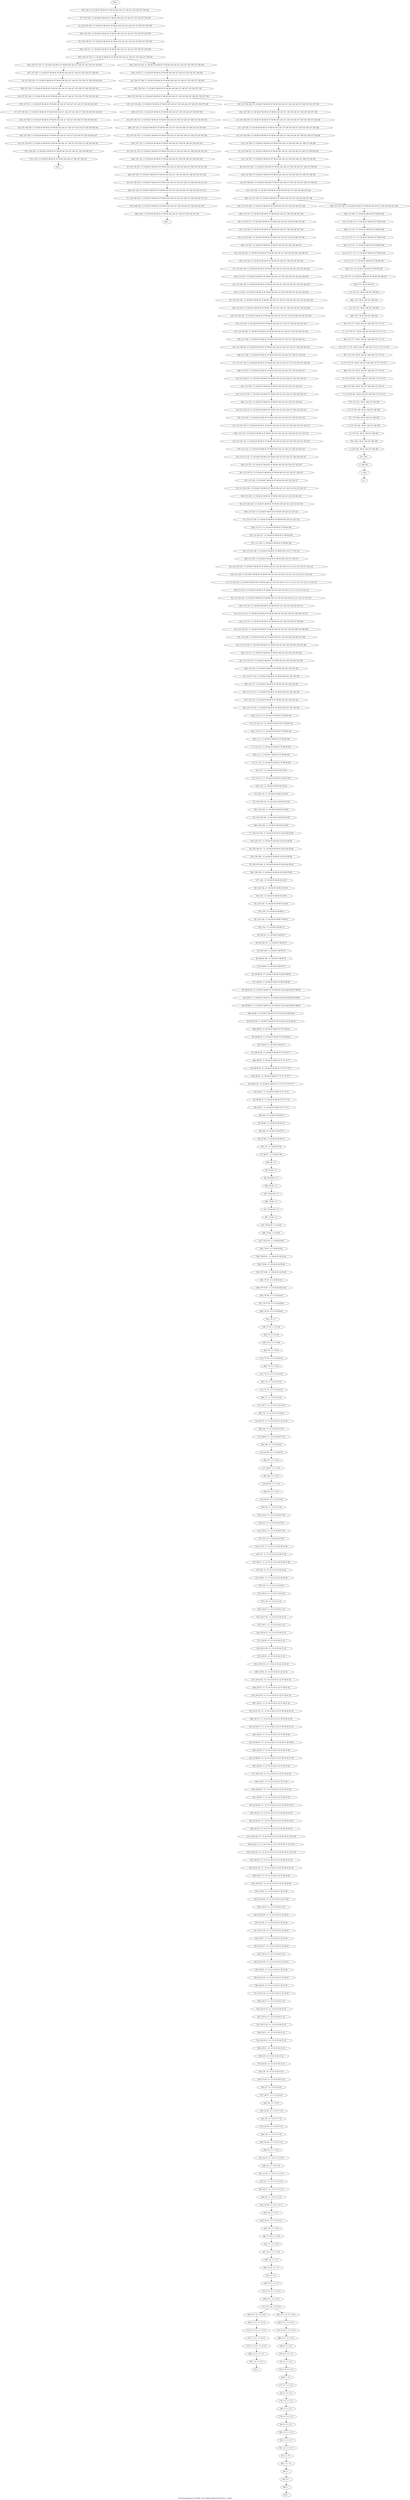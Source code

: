 digraph G {
graph [label="Tree-decomposition of width 2 for register allocator (function _setup)"]
0[label="0 | : "];
1[label="1 | 185 : "];
2[label="2 | 184 185 : "];
3[label="3 | 183 184 : 90 91 166 167 168 169 "];
4[label="4 | 175 183 : 90 91 166 167 168 169 "];
5[label="5 | 175 182 183 : 90 91 166 167 168 169 "];
6[label="6 | 175 181 182 : 90 91 166 167 168 169 "];
7[label="7 | 175 180 181 : 90 91 166 167 168 169 173 174 175 "];
8[label="8 | 175 179 180 : 90 91 166 167 168 169 173 174 175 "];
9[label="9 | 175 178 179 : 90 91 166 167 168 169 172 173 174 175 "];
10[label="10 | 175 177 178 : 90 91 166 167 168 169 170 171 172 173 174 "];
11[label="11 | 175 176 177 : 90 91 166 167 168 169 170 171 172 "];
12[label="12 | 174 175 : 90 91 166 167 168 169 "];
13[label="13 | 173 174 : 90 91 166 167 168 169 "];
14[label="14 | 172 173 : 0 1 65 66 67 68 90 91 97 98 99 100 166 167 "];
15[label="15 | 113 172 : 0 1 65 66 67 68 90 91 97 98 99 100 "];
16[label="16 | 113 171 172 : 0 1 65 66 67 68 90 91 97 98 99 100 "];
17[label="17 | 113 170 171 : 0 1 65 66 67 68 90 91 97 98 99 100 "];
18[label="18 | 113 169 170 : 0 1 65 66 67 68 90 91 97 98 99 100 "];
19[label="19 | 147 168 169 : 0 1 65 66 67 68 90 91 97 98 99 100 126 127 138 139 146 147 148 157 158 165 "];
20[label="20 | 147 167 168 : 0 1 65 66 67 68 90 91 97 98 99 100 126 127 138 139 146 147 148 157 158 165 "];
21[label="21 | 147 166 167 : 0 1 65 66 67 68 90 91 97 98 99 100 126 127 138 139 146 147 148 157 158 164 165 "];
22[label="22 | 147 165 166 : 0 1 65 66 67 68 90 91 97 98 99 100 126 127 138 139 146 147 148 155 156 157 158 164 "];
23[label="23 | 147 164 165 : 0 1 65 66 67 68 90 91 97 98 99 100 126 127 138 139 146 147 148 155 156 157 158 164 "];
24[label="24 | 154 157 164 : 0 1 65 66 67 68 90 91 97 98 99 100 126 127 146 147 155 156 157 158 159 "];
25[label="25 | 157 162 163 : 0 1 65 66 67 68 90 91 97 98 99 100 126 127 146 147 155 156 157 158 159 162 163 "];
26[label="26 | 157 161 162 : 0 1 65 66 67 68 90 91 97 98 99 100 126 127 146 147 155 156 157 158 159 162 163 "];
27[label="27 | 157 160 161 : 0 1 65 66 67 68 90 91 97 98 99 100 126 127 146 147 155 156 157 158 159 160 161 162 163 "];
28[label="28 | 157 159 160 : 0 1 65 66 67 68 90 91 97 98 99 100 126 127 146 147 155 156 157 158 159 160 161 "];
29[label="29 | 157 158 159 : 0 1 65 66 67 68 90 91 97 98 99 100 126 127 146 147 155 156 157 158 159 160 161 "];
30[label="30 | 154 156 157 : 0 1 65 66 67 68 90 91 97 98 99 100 126 127 146 147 155 156 157 158 159 "];
31[label="31 | 154 155 156 : 0 1 65 66 67 68 90 91 97 98 99 100 126 127 146 147 155 156 157 158 159 "];
32[label="32 | 147 153 154 : 0 1 65 66 67 68 90 91 97 98 99 100 126 127 138 139 146 147 148 153 154 155 156 "];
33[label="33 | 147 152 153 : 0 1 65 66 67 68 90 91 97 98 99 100 126 127 138 139 146 147 148 153 154 155 156 "];
34[label="34 | 147 151 152 : 0 1 65 66 67 68 90 91 97 98 99 100 126 127 138 139 146 147 148 149 150 153 154 "];
35[label="35 | 147 150 151 : 0 1 65 66 67 68 90 91 97 98 99 100 126 127 138 139 146 147 148 149 150 151 152 "];
36[label="36 | 147 149 150 : 0 1 65 66 67 68 90 91 97 98 99 100 126 127 138 139 146 147 148 149 150 151 152 "];
37[label="37 | 147 148 149 : 0 1 65 66 67 68 90 91 97 98 99 100 126 127 138 139 146 147 148 149 150 151 152 "];
38[label="38 | 113 146 147 : 0 1 65 66 67 68 90 91 97 98 99 100 126 127 138 139 146 147 148 "];
39[label="39 | 113 145 146 : 0 1 65 66 67 68 90 91 97 98 99 100 126 127 138 139 146 147 148 "];
40[label="40 | 113 144 145 : 0 1 65 66 67 68 90 91 97 98 99 100 126 127 138 139 142 143 144 146 147 "];
41[label="41 | 113 143 144 : 0 1 65 66 67 68 90 91 97 98 99 100 126 127 138 139 140 141 142 143 144 145 "];
42[label="42 | 113 142 143 : 0 1 65 66 67 68 90 91 97 98 99 100 126 127 138 139 140 141 142 143 144 145 "];
43[label="43 | 113 141 142 : 0 1 65 66 67 68 90 91 97 98 99 100 126 127 136 137 138 139 140 141 142 143 144 145 "];
44[label="44 | 113 140 141 : 0 1 65 66 67 68 90 91 97 98 99 100 126 127 136 137 138 139 140 141 142 143 144 "];
45[label="45 | 113 139 140 : 0 1 65 66 67 68 90 91 97 98 99 100 126 127 136 137 138 139 140 141 142 "];
46[label="46 | 113 138 139 : 0 1 65 66 67 68 90 91 97 98 99 100 124 125 126 127 136 137 138 139 140 141 "];
47[label="47 | 113 137 138 : 0 1 65 66 67 68 90 91 97 98 99 100 124 125 126 127 134 135 136 137 138 139 "];
48[label="48 | 113 136 137 : 0 1 65 66 67 68 90 91 97 98 99 100 124 125 126 127 134 135 136 137 "];
49[label="49 | 113 135 136 : 0 1 65 66 67 68 90 91 97 98 99 100 124 125 126 127 128 129 134 135 "];
50[label="50 | 113 134 135 : 0 1 65 66 67 68 90 91 97 98 99 100 124 125 126 127 128 129 132 133 "];
51[label="51 | 113 133 134 : 0 1 65 66 67 68 90 91 97 98 99 100 124 125 126 127 128 129 130 131 132 133 "];
52[label="52 | 113 132 133 : 0 1 65 66 67 68 90 91 97 98 99 100 124 125 126 127 128 129 130 131 132 133 "];
53[label="53 | 113 131 132 : 0 1 65 66 67 68 90 91 97 98 99 100 124 125 126 127 128 129 130 131 "];
54[label="54 | 113 130 131 : 0 1 65 66 67 68 90 91 97 98 99 100 124 125 126 127 128 129 "];
55[label="55 | 113 129 130 : 0 1 65 66 67 68 90 91 97 98 99 100 120 121 122 123 124 125 126 127 "];
56[label="56 | 113 128 129 : 0 1 65 66 67 68 90 91 97 98 99 100 120 121 122 123 124 125 "];
57[label="57 | 113 127 128 : 0 1 65 66 67 68 90 91 97 98 99 100 120 121 122 123 "];
58[label="58 | 113 126 127 : 0 1 65 66 67 68 90 91 97 98 99 100 "];
59[label="59 | 113 125 126 : 0 1 65 66 67 68 90 91 97 98 99 100 116 117 118 119 "];
60[label="60 | 113 124 125 : 0 1 65 66 67 68 90 91 97 98 99 100 101 102 103 104 112 113 114 115 116 117 118 119 "];
61[label="61 | 113 123 124 : 0 1 65 66 67 68 90 91 97 98 99 100 101 102 103 104 110 111 112 113 114 115 116 117 118 119 "];
62[label="62 | 113 122 123 : 0 1 65 66 67 68 90 91 97 98 99 100 101 102 103 104 109 110 111 112 113 114 115 "];
63[label="63 | 113 121 122 : 0 1 65 66 67 68 90 91 97 98 99 100 101 102 103 104 107 108 109 110 111 "];
64[label="64 | 113 120 121 : 0 1 65 66 67 68 90 91 97 98 99 100 101 102 103 104 105 106 107 108 109 "];
65[label="65 | 113 119 120 : 0 1 65 66 67 68 90 91 97 98 99 100 101 102 103 104 105 106 107 108 "];
66[label="66 | 113 118 119 : 0 1 65 66 67 68 90 91 97 98 99 100 101 102 103 104 105 106 "];
67[label="67 | 113 117 118 : 0 1 65 66 67 68 90 91 97 98 99 100 101 102 103 104 "];
68[label="68 | 113 116 117 : 0 1 65 66 67 68 90 91 97 98 99 100 101 102 103 104 "];
69[label="69 | 113 115 116 : 0 1 65 66 67 68 90 91 97 98 99 100 101 102 103 104 "];
70[label="70 | 113 114 115 : 0 1 65 66 67 68 90 91 97 98 99 100 "];
71[label="71 | 112 113 : 0 1 65 66 67 68 90 91 97 98 99 100 "];
72[label="72 | 111 112 : 0 1 65 66 67 68 90 91 97 98 99 100 "];
73[label="73 | 110 111 : 0 1 65 66 67 68 90 91 92 93 97 98 "];
74[label="74 | 104 110 : 0 1 65 66 67 68 90 91 92 93 "];
75[label="75 | 104 109 110 : 0 1 65 66 67 68 90 91 92 93 "];
76[label="76 | 104 108 109 : 0 1 65 66 67 68 90 91 92 93 "];
77[label="77 | 104 107 108 : 0 1 65 66 67 68 90 91 92 93 94 95 96 "];
78[label="78 | 104 106 107 : 0 1 65 66 67 68 90 91 92 93 94 95 96 "];
79[label="79 | 104 105 106 : 0 1 65 66 67 68 90 91 92 93 94 95 96 "];
80[label="80 | 103 104 : 0 1 65 66 67 68 90 91 92 93 "];
81[label="81 | 102 103 : 0 1 65 66 67 68 90 91 92 93 "];
82[label="82 | 101 102 : 0 1 65 66 67 68 69 70 90 91 "];
83[label="83 | 89 101 : 0 1 65 66 67 68 69 70 "];
84[label="84 | 89 100 101 : 0 1 65 66 67 68 69 70 "];
85[label="85 | 89 99 100 : 0 1 65 66 67 68 69 70 "];
86[label="86 | 89 98 99 : 0 1 65 66 67 68 69 70 86 87 88 89 "];
87[label="87 | 89 97 98 : 0 1 65 66 67 68 69 70 78 79 80 81 82 83 84 85 86 87 88 89 "];
88[label="88 | 89 96 97 : 0 1 65 66 67 68 69 70 78 79 80 81 82 83 84 85 86 87 88 89 "];
89[label="89 | 89 95 96 : 0 1 65 66 67 68 69 70 78 79 80 81 82 83 84 85 "];
90[label="90 | 89 94 95 : 0 1 65 66 67 68 69 70 78 79 80 81 "];
91[label="91 | 89 93 94 : 0 1 65 66 67 68 69 70 74 75 76 77 "];
92[label="92 | 89 92 93 : 0 1 65 66 67 68 69 70 73 74 75 76 77 "];
93[label="93 | 89 91 92 : 0 1 65 66 67 68 69 70 71 72 73 74 75 76 77 "];
94[label="94 | 89 90 91 : 0 1 65 66 67 68 69 70 71 72 73 "];
95[label="95 | 88 89 : 0 1 65 66 67 68 69 70 "];
96[label="96 | 87 88 : 0 1 65 66 67 68 69 70 "];
97[label="97 | 86 87 : 0 1 65 66 67 68 "];
98[label="98 | 76 86 : 0 1 "];
99[label="99 | 76 85 86 : 0 1 "];
100[label="100 | 76 84 85 : 0 1 "];
101[label="101 | 76 83 84 : 0 1 "];
102[label="102 | 76 82 83 : 0 1 63 64 "];
103[label="103 | 76 81 82 : 0 1 59 60 63 64 "];
104[label="104 | 76 80 81 : 0 1 59 60 61 62 63 64 "];
105[label="105 | 76 79 80 : 0 1 59 60 61 62 63 64 "];
106[label="106 | 76 78 79 : 0 1 57 58 59 60 61 62 "];
107[label="107 | 76 77 78 : 0 1 57 58 59 60 "];
108[label="108 | 75 76 : 0 1 55 56 "];
109[label="109 | 74 75 : 0 1 55 56 "];
110[label="110 | 73 74 : 0 1 53 54 55 56 "];
111[label="111 | 72 73 : 0 1 51 52 53 54 "];
112[label="112 | 71 72 : 0 1 51 52 53 54 "];
113[label="113 | 70 71 : 0 1 15 16 51 52 53 54 "];
114[label="114 | 69 70 : 0 1 15 16 49 50 51 52 53 54 "];
115[label="115 | 68 69 : 0 1 15 16 49 50 51 52 "];
116[label="116 | 67 68 : 0 1 15 16 49 50 "];
117[label="117 | 66 67 : 0 1 15 16 "];
118[label="118 | 65 66 : 0 1 15 16 "];
119[label="119 | 64 65 : 0 1 15 16 47 48 "];
120[label="120 | 63 64 : 0 1 15 16 45 46 47 48 "];
121[label="121 | 62 63 : 0 1 15 16 45 46 47 48 "];
122[label="122 | 61 62 : 0 1 15 16 21 22 45 46 47 48 "];
123[label="123 | 60 61 : 0 1 15 16 21 22 43 44 45 46 47 48 "];
124[label="124 | 59 60 : 0 1 15 16 21 22 43 44 45 46 "];
125[label="125 | 58 59 : 0 1 15 16 21 22 43 44 "];
126[label="126 | 29 58 : 0 1 15 16 19 20 21 22 "];
127[label="127 | 29 57 58 : 0 1 15 16 19 20 21 22 "];
128[label="128 | 29 56 57 : 0 1 15 16 19 20 21 22 "];
129[label="129 | 29 55 56 : 0 1 15 16 19 20 21 22 "];
130[label="130 | 29 54 55 : 0 1 15 16 19 20 21 22 41 42 "];
131[label="131 | 29 53 54 : 0 1 15 16 19 20 21 22 37 38 41 42 "];
132[label="132 | 29 52 53 : 0 1 15 16 19 20 21 22 37 38 41 42 "];
133[label="133 | 29 51 52 : 0 1 15 16 19 20 21 22 37 38 39 40 41 42 "];
134[label="134 | 29 50 51 : 0 1 15 16 19 20 21 22 37 38 39 40 41 42 "];
135[label="135 | 29 49 50 : 0 1 15 16 19 20 21 22 35 36 37 38 39 40 "];
136[label="136 | 29 48 49 : 0 1 15 16 19 20 21 22 27 28 35 36 37 38 "];
137[label="137 | 29 47 48 : 0 1 15 16 19 20 21 22 27 28 35 36 "];
138[label="138 | 29 46 47 : 0 1 15 16 19 20 21 22 27 28 33 34 "];
139[label="139 | 29 45 46 : 0 1 15 16 19 20 21 22 27 28 29 30 33 34 "];
140[label="140 | 29 44 45 : 0 1 15 16 19 20 21 22 27 28 29 30 33 34 "];
141[label="141 | 29 43 44 : 0 1 15 16 19 20 21 22 27 28 29 30 31 32 33 34 "];
142[label="142 | 29 42 43 : 0 1 15 16 19 20 21 22 27 28 29 30 31 32 33 34 "];
143[label="143 | 29 41 42 : 0 1 15 16 19 20 21 22 27 28 29 30 31 32 "];
144[label="144 | 29 40 41 : 0 1 15 16 19 20 21 22 27 28 29 30 "];
145[label="145 | 29 39 40 : 0 1 15 16 19 20 21 22 27 28 "];
146[label="146 | 29 38 39 : 0 1 15 16 19 20 21 22 25 26 "];
147[label="147 | 29 37 38 : 0 1 15 16 19 20 21 22 25 26 "];
148[label="148 | 29 36 37 : 0 1 15 16 19 20 21 22 25 26 "];
149[label="149 | 29 35 36 : 0 1 15 16 19 20 21 22 23 24 "];
150[label="150 | 29 34 35 : 0 1 15 16 19 20 21 22 23 24 "];
151[label="151 | 29 33 34 : 0 1 15 16 19 20 21 22 23 24 "];
152[label="152 | 29 32 33 : 0 1 15 16 19 20 21 22 "];
153[label="153 | 29 31 32 : 0 1 15 16 19 20 21 22 "];
154[label="154 | 29 30 31 : 0 1 15 16 19 20 21 22 "];
155[label="155 | 28 29 : 0 1 15 16 19 20 21 22 "];
156[label="156 | 27 28 : 0 1 15 16 19 20 21 22 "];
157[label="157 | 26 27 : 0 1 15 16 19 20 "];
158[label="158 | 25 26 : 0 1 15 16 17 18 "];
159[label="159 | 24 25 : 0 1 15 16 17 18 "];
160[label="160 | 23 24 : 0 1 15 16 17 18 "];
161[label="161 | 22 23 : 0 1 10 11 14 15 16 "];
162[label="162 | 21 22 : 0 1 10 11 12 13 14 "];
163[label="163 | 20 21 : 0 1 10 11 12 13 14 "];
164[label="164 | 19 20 : 0 1 10 11 12 13 "];
165[label="165 | 18 19 : 0 1 7 8 9 10 11 "];
166[label="166 | 17 18 : 0 1 7 8 9 "];
167[label="167 | 16 17 : 0 1 7 8 9 "];
168[label="168 | 15 16 : 0 1 7 8 "];
169[label="169 | 9 15 : 0 1 4 5 "];
170[label="170 | 9 11 15 : 0 1 4 5 6 "];
171[label="171 | 9 11 14 : 0 1 4 5 6 "];
172[label="172 | 11 13 14 : 0 1 4 5 6 "];
173[label="173 | 11 12 13 : 0 1 4 5 6 "];
174[label="174 | 9 10 11 : 0 1 4 5 6 "];
175[label="175 | 8 9 : 0 1 4 5 "];
176[label="176 | 7 8 : 0 1 4 5 "];
177[label="177 | 6 7 : 0 1 2 3 "];
178[label="178 | 5 6 : 0 1 2 3 "];
179[label="179 | 4 5 : 0 1 2 3 "];
180[label="180 | 3 4 : 0 1 2 3 "];
181[label="181 | 2 3 : 0 1 2 3 "];
182[label="182 | 1 2 : 0 1 "];
183[label="183 | 0 1 : "];
184[label="184 | 154 157 163 : 0 1 65 66 67 68 90 91 97 98 99 100 126 127 146 147 155 156 157 158 159 "];
185[label="185 | 154 157 163 : 0 1 65 66 67 68 90 91 97 98 99 100 126 127 146 147 155 156 157 158 159 "];
186[label="186 | 147 154 164 : 0 1 65 66 67 68 90 91 97 98 99 100 126 127 138 139 146 147 148 155 156 157 158 "];
187[label="187 | 147 154 164 : 0 1 65 66 67 68 90 91 97 98 99 100 126 127 138 139 146 147 148 155 156 157 158 "];
188[label="188 | 113 147 169 : 0 1 65 66 67 68 90 91 97 98 99 100 126 127 138 139 146 147 148 "];
189[label="189 | 9 11 14 : 0 1 4 5 6 "];
190[label="190 | 9 11 14 : 0 1 4 5 6 "];
191[label="191 | 113 147 169 : 0 1 65 66 67 68 90 91 97 98 99 100 126 127 138 139 146 147 148 "];
192[label="192 | : "];
193[label="193 | 157 159 : 0 1 65 66 67 68 90 91 97 98 99 100 126 127 146 147 155 156 157 158 159 160 161 "];
194[label="194 | 157 160 : 0 1 65 66 67 68 90 91 97 98 99 100 126 127 146 147 155 156 157 158 159 160 161 "];
195[label="195 | 157 161 : 0 1 65 66 67 68 90 91 97 98 99 100 126 127 146 147 155 156 157 158 159 162 163 "];
196[label="196 | 157 162 : 0 1 65 66 67 68 90 91 97 98 99 100 126 127 146 147 155 156 157 158 159 162 163 "];
197[label="197 | 157 163 : 0 1 65 66 67 68 90 91 97 98 99 100 126 127 146 147 155 156 157 158 159 "];
198[label="198 | : "];
199[label="199 | 154 156 : 0 1 65 66 67 68 90 91 97 98 99 100 126 127 146 147 155 156 157 158 159 "];
200[label="200 | 154 157 : 0 1 65 66 67 68 90 91 97 98 99 100 126 127 146 147 155 156 157 158 159 "];
201[label="201 | 154 157 : 0 1 65 66 67 68 90 91 97 98 99 100 126 127 146 147 155 156 157 158 159 "];
202[label="202 | 154 164 : 0 1 65 66 67 68 90 91 97 98 99 100 126 127 146 147 155 156 157 158 "];
203[label="203 | : "];
204[label="204 | 147 149 : 0 1 65 66 67 68 90 91 97 98 99 100 126 127 138 139 146 147 148 149 150 151 152 "];
205[label="205 | 147 150 : 0 1 65 66 67 68 90 91 97 98 99 100 126 127 138 139 146 147 148 149 150 151 152 "];
206[label="206 | 147 151 : 0 1 65 66 67 68 90 91 97 98 99 100 126 127 138 139 146 147 148 149 150 "];
207[label="207 | 147 152 : 0 1 65 66 67 68 90 91 97 98 99 100 126 127 138 139 146 147 148 153 154 "];
208[label="208 | 147 153 : 0 1 65 66 67 68 90 91 97 98 99 100 126 127 138 139 146 147 148 153 154 155 156 "];
209[label="209 | 147 154 : 0 1 65 66 67 68 90 91 97 98 99 100 126 127 138 139 146 147 148 155 156 "];
210[label="210 | 147 164 : 0 1 65 66 67 68 90 91 97 98 99 100 126 127 138 139 146 147 148 155 156 157 158 "];
211[label="211 | 147 165 : 0 1 65 66 67 68 90 91 97 98 99 100 126 127 138 139 146 147 148 155 156 157 158 164 "];
212[label="212 | 147 166 : 0 1 65 66 67 68 90 91 97 98 99 100 126 127 138 139 146 147 148 157 158 164 "];
213[label="213 | 147 167 : 0 1 65 66 67 68 90 91 97 98 99 100 126 127 138 139 146 147 148 157 158 165 "];
214[label="214 | 147 168 : 0 1 65 66 67 68 90 91 97 98 99 100 126 127 138 139 146 147 148 157 158 165 "];
215[label="215 | 147 169 : 0 1 65 66 67 68 90 91 97 98 99 100 126 127 138 139 146 147 148 "];
216[label="216 | : "];
217[label="217 | 11 13 : 0 1 4 5 6 "];
218[label="218 | 11 14 : 0 1 4 5 6 "];
219[label="219 | : "];
220[label="220 | 1 : "];
221[label="221 | 2 : 0 1 "];
222[label="222 | 3 : 0 1 2 3 "];
223[label="223 | 4 : 0 1 2 3 "];
224[label="224 | 5 : 0 1 2 3 "];
225[label="225 | 6 : 0 1 2 3 "];
226[label="226 | 7 : 0 1 "];
227[label="227 | 8 : 0 1 4 5 "];
228[label="228 | 9 : 0 1 4 5 "];
229[label="229 | 9 11 : 0 1 4 5 6 "];
230[label="230 | 9 11 : 0 1 4 5 6 "];
231[label="231 | 15 : 0 1 "];
232[label="232 | 16 : 0 1 7 8 "];
233[label="233 | 17 : 0 1 7 8 9 "];
234[label="234 | 18 : 0 1 7 8 9 "];
235[label="235 | 19 : 0 1 10 11 "];
236[label="236 | 20 : 0 1 10 11 12 13 "];
237[label="237 | 21 : 0 1 10 11 12 13 14 "];
238[label="238 | 22 : 0 1 10 11 14 "];
239[label="239 | 23 : 0 1 15 16 "];
240[label="240 | 24 : 0 1 15 16 17 18 "];
241[label="241 | 25 : 0 1 15 16 17 18 "];
242[label="242 | 26 : 0 1 15 16 "];
243[label="243 | 27 : 0 1 15 16 19 20 "];
244[label="244 | 28 : 0 1 15 16 19 20 21 22 "];
245[label="245 | 29 : 0 1 15 16 19 20 21 22 "];
246[label="246 | 29 31 : 0 1 15 16 19 20 21 22 "];
247[label="247 | 29 32 : 0 1 15 16 19 20 21 22 "];
248[label="248 | 29 33 : 0 1 15 16 19 20 21 22 "];
249[label="249 | 29 34 : 0 1 15 16 19 20 21 22 23 24 "];
250[label="250 | 29 35 : 0 1 15 16 19 20 21 22 23 24 "];
251[label="251 | 29 36 : 0 1 15 16 19 20 21 22 "];
252[label="252 | 29 37 : 0 1 15 16 19 20 21 22 25 26 "];
253[label="253 | 29 38 : 0 1 15 16 19 20 21 22 25 26 "];
254[label="254 | 29 39 : 0 1 15 16 19 20 21 22 "];
255[label="255 | 29 40 : 0 1 15 16 19 20 21 22 27 28 "];
256[label="256 | 29 41 : 0 1 15 16 19 20 21 22 27 28 29 30 "];
257[label="257 | 29 42 : 0 1 15 16 19 20 21 22 27 28 29 30 31 32 "];
258[label="258 | 29 43 : 0 1 15 16 19 20 21 22 27 28 29 30 31 32 33 34 "];
259[label="259 | 29 44 : 0 1 15 16 19 20 21 22 27 28 29 30 33 34 "];
260[label="260 | 29 45 : 0 1 15 16 19 20 21 22 27 28 29 30 33 34 "];
261[label="261 | 29 46 : 0 1 15 16 19 20 21 22 27 28 33 34 "];
262[label="262 | 29 47 : 0 1 15 16 19 20 21 22 27 28 "];
263[label="263 | 29 48 : 0 1 15 16 19 20 21 22 27 28 35 36 "];
264[label="264 | 29 49 : 0 1 15 16 19 20 21 22 35 36 37 38 "];
265[label="265 | 29 50 : 0 1 15 16 19 20 21 22 37 38 39 40 "];
266[label="266 | 29 51 : 0 1 15 16 19 20 21 22 37 38 39 40 41 42 "];
267[label="267 | 29 52 : 0 1 15 16 19 20 21 22 37 38 41 42 "];
268[label="268 | 29 53 : 0 1 15 16 19 20 21 22 37 38 41 42 "];
269[label="269 | 29 54 : 0 1 15 16 19 20 21 22 41 42 "];
270[label="270 | 29 55 : 0 1 15 16 19 20 21 22 "];
271[label="271 | 29 56 : 0 1 15 16 19 20 21 22 "];
272[label="272 | 29 57 : 0 1 15 16 19 20 21 22 "];
273[label="273 | 58 : 0 1 15 16 21 22 "];
274[label="274 | 59 : 0 1 15 16 21 22 43 44 "];
275[label="275 | 60 : 0 1 15 16 21 22 43 44 45 46 "];
276[label="276 | 61 : 0 1 15 16 21 22 45 46 47 48 "];
277[label="277 | 62 : 0 1 15 16 45 46 47 48 "];
278[label="278 | 63 : 0 1 15 16 45 46 47 48 "];
279[label="279 | 64 : 0 1 15 16 47 48 "];
280[label="280 | 65 : 0 1 15 16 "];
281[label="281 | 66 : 0 1 15 16 "];
282[label="282 | 67 : 0 1 15 16 "];
283[label="283 | 68 : 0 1 15 16 49 50 "];
284[label="284 | 69 : 0 1 15 16 49 50 51 52 "];
285[label="285 | 70 : 0 1 15 16 51 52 53 54 "];
286[label="286 | 71 : 0 1 51 52 53 54 "];
287[label="287 | 72 : 0 1 51 52 53 54 "];
288[label="288 | 73 : 0 1 53 54 "];
289[label="289 | 74 : 0 1 55 56 "];
290[label="290 | 75 : 0 1 55 56 "];
291[label="291 | 76 : 0 1 "];
292[label="292 | 76 78 : 0 1 57 58 59 60 "];
293[label="293 | 76 79 : 0 1 59 60 61 62 "];
294[label="294 | 76 80 : 0 1 59 60 61 62 63 64 "];
295[label="295 | 76 81 : 0 1 59 60 63 64 "];
296[label="296 | 76 82 : 0 1 63 64 "];
297[label="297 | 76 83 : 0 1 "];
298[label="298 | 76 84 : 0 1 "];
299[label="299 | 76 85 : 0 1 "];
300[label="300 | 86 : 0 1 "];
301[label="301 | 87 : 0 1 65 66 67 68 "];
302[label="302 | 88 : 0 1 65 66 67 68 69 70 "];
303[label="303 | 89 : 0 1 65 66 67 68 69 70 "];
304[label="304 | 89 91 : 0 1 65 66 67 68 69 70 71 72 73 "];
305[label="305 | 89 92 : 0 1 65 66 67 68 69 70 73 74 75 76 77 "];
306[label="306 | 89 93 : 0 1 65 66 67 68 69 70 74 75 76 77 "];
307[label="307 | 89 94 : 0 1 65 66 67 68 69 70 "];
308[label="308 | 89 95 : 0 1 65 66 67 68 69 70 78 79 80 81 "];
309[label="309 | 89 96 : 0 1 65 66 67 68 69 70 78 79 80 81 82 83 84 85 "];
310[label="310 | 89 97 : 0 1 65 66 67 68 69 70 78 79 80 81 82 83 84 85 86 87 88 89 "];
311[label="311 | 89 98 : 0 1 65 66 67 68 69 70 86 87 88 89 "];
312[label="312 | 89 99 : 0 1 65 66 67 68 69 70 "];
313[label="313 | 89 100 : 0 1 65 66 67 68 69 70 "];
314[label="314 | 101 : 0 1 65 66 67 68 69 70 "];
315[label="315 | 102 : 0 1 65 66 67 68 90 91 "];
316[label="316 | 103 : 0 1 65 66 67 68 90 91 92 93 "];
317[label="317 | 104 : 0 1 65 66 67 68 90 91 92 93 "];
318[label="318 | 104 106 : 0 1 65 66 67 68 90 91 92 93 94 95 96 "];
319[label="319 | 104 107 : 0 1 65 66 67 68 90 91 92 93 94 95 96 "];
320[label="320 | 104 108 : 0 1 65 66 67 68 90 91 92 93 "];
321[label="321 | 104 109 : 0 1 65 66 67 68 90 91 92 93 "];
322[label="322 | 110 : 0 1 65 66 67 68 90 91 92 93 "];
323[label="323 | 111 : 0 1 65 66 67 68 90 91 97 98 "];
324[label="324 | 112 : 0 1 65 66 67 68 90 91 97 98 99 100 "];
325[label="325 | 113 : 0 1 65 66 67 68 90 91 97 98 99 100 "];
326[label="326 | 113 115 : 0 1 65 66 67 68 90 91 97 98 99 100 "];
327[label="327 | 113 116 : 0 1 65 66 67 68 90 91 97 98 99 100 101 102 103 104 "];
328[label="328 | 113 117 : 0 1 65 66 67 68 90 91 97 98 99 100 101 102 103 104 "];
329[label="329 | 113 118 : 0 1 65 66 67 68 90 91 97 98 99 100 101 102 103 104 "];
330[label="330 | 113 119 : 0 1 65 66 67 68 90 91 97 98 99 100 101 102 103 104 105 106 "];
331[label="331 | 113 120 : 0 1 65 66 67 68 90 91 97 98 99 100 101 102 103 104 105 106 107 108 "];
332[label="332 | 113 121 : 0 1 65 66 67 68 90 91 97 98 99 100 101 102 103 104 107 108 109 "];
333[label="333 | 113 122 : 0 1 65 66 67 68 90 91 97 98 99 100 101 102 103 104 109 110 111 "];
334[label="334 | 113 123 : 0 1 65 66 67 68 90 91 97 98 99 100 101 102 103 104 110 111 112 113 114 115 "];
335[label="335 | 113 124 : 0 1 65 66 67 68 90 91 97 98 99 100 101 102 103 104 112 113 114 115 116 117 118 119 "];
336[label="336 | 113 125 : 0 1 65 66 67 68 90 91 97 98 99 100 116 117 118 119 "];
337[label="337 | 113 126 : 0 1 65 66 67 68 90 91 97 98 99 100 "];
338[label="338 | 113 127 : 0 1 65 66 67 68 90 91 97 98 99 100 "];
339[label="339 | 113 128 : 0 1 65 66 67 68 90 91 97 98 99 100 120 121 122 123 "];
340[label="340 | 113 129 : 0 1 65 66 67 68 90 91 97 98 99 100 120 121 122 123 124 125 "];
341[label="341 | 113 130 : 0 1 65 66 67 68 90 91 97 98 99 100 124 125 126 127 "];
342[label="342 | 113 131 : 0 1 65 66 67 68 90 91 97 98 99 100 124 125 126 127 128 129 "];
343[label="343 | 113 132 : 0 1 65 66 67 68 90 91 97 98 99 100 124 125 126 127 128 129 130 131 "];
344[label="344 | 113 133 : 0 1 65 66 67 68 90 91 97 98 99 100 124 125 126 127 128 129 130 131 132 133 "];
345[label="345 | 113 134 : 0 1 65 66 67 68 90 91 97 98 99 100 124 125 126 127 128 129 132 133 "];
346[label="346 | 113 135 : 0 1 65 66 67 68 90 91 97 98 99 100 124 125 126 127 128 129 "];
347[label="347 | 113 136 : 0 1 65 66 67 68 90 91 97 98 99 100 124 125 126 127 134 135 "];
348[label="348 | 113 137 : 0 1 65 66 67 68 90 91 97 98 99 100 124 125 126 127 134 135 136 137 "];
349[label="349 | 113 138 : 0 1 65 66 67 68 90 91 97 98 99 100 124 125 126 127 136 137 138 139 "];
350[label="350 | 113 139 : 0 1 65 66 67 68 90 91 97 98 99 100 126 127 136 137 138 139 140 141 "];
351[label="351 | 113 140 : 0 1 65 66 67 68 90 91 97 98 99 100 126 127 136 137 138 139 140 141 142 "];
352[label="352 | 113 141 : 0 1 65 66 67 68 90 91 97 98 99 100 126 127 136 137 138 139 140 141 142 143 144 "];
353[label="353 | 113 142 : 0 1 65 66 67 68 90 91 97 98 99 100 126 127 138 139 140 141 142 143 144 145 "];
354[label="354 | 113 143 : 0 1 65 66 67 68 90 91 97 98 99 100 126 127 138 139 140 141 142 143 144 145 "];
355[label="355 | 113 144 : 0 1 65 66 67 68 90 91 97 98 99 100 126 127 138 139 142 143 144 "];
356[label="356 | 113 145 : 0 1 65 66 67 68 90 91 97 98 99 100 126 127 138 139 146 147 "];
357[label="357 | 113 146 : 0 1 65 66 67 68 90 91 97 98 99 100 126 127 138 139 146 147 148 "];
358[label="358 | 113 147 : 0 1 65 66 67 68 90 91 97 98 99 100 126 127 138 139 146 147 148 "];
359[label="359 | 113 169 : 0 1 65 66 67 68 90 91 97 98 99 100 "];
360[label="360 | 113 170 : 0 1 65 66 67 68 90 91 97 98 99 100 "];
361[label="361 | 113 171 : 0 1 65 66 67 68 90 91 97 98 99 100 "];
362[label="362 | 172 : 0 1 65 66 67 68 90 91 97 98 99 100 "];
363[label="363 | 173 : 90 91 166 167 "];
364[label="364 | 174 : 90 91 166 167 168 169 "];
365[label="365 | 175 : 90 91 166 167 168 169 "];
366[label="366 | 175 177 : 90 91 166 167 168 169 170 171 172 "];
367[label="367 | 175 178 : 90 91 166 167 168 169 172 173 174 "];
368[label="368 | 175 179 : 90 91 166 167 168 169 173 174 175 "];
369[label="369 | 175 180 : 90 91 166 167 168 169 173 174 175 "];
370[label="370 | 175 181 : 90 91 166 167 168 169 "];
371[label="371 | 175 182 : 90 91 166 167 168 169 "];
372[label="372 | 183 : 90 91 166 167 168 169 "];
373[label="373 | 184 : "];
374[label="374 | 175 177 : 90 91 166 167 168 169 170 171 172 "];
375[label="375 | 158 159 : 0 1 65 66 67 68 90 91 97 98 99 100 126 127 146 147 155 156 160 161 "];
376[label="376 | 159 : 0 1 65 66 67 68 90 91 97 98 99 100 126 127 146 147 160 161 "];
377[label="377 | 155 156 : 0 1 65 66 67 68 90 91 97 98 99 100 126 127 146 147 155 156 157 158 159 "];
378[label="378 | 156 : 0 1 65 66 67 68 90 91 97 98 99 100 126 127 146 147 155 156 157 158 159 "];
379[label="379 | 148 149 : 0 1 65 66 67 68 90 91 97 98 99 100 126 127 138 139 146 147 149 150 151 152 "];
380[label="380 | 149 : 0 1 65 66 67 68 90 91 97 98 99 100 126 127 146 147 149 150 151 152 "];
381[label="381 | 113 115 : 0 1 65 66 67 68 90 91 97 98 99 100 "];
382[label="382 | 104 106 : 0 1 65 66 67 68 90 91 92 93 94 95 96 "];
383[label="383 | 89 91 : 0 1 65 66 67 68 69 70 71 72 73 "];
384[label="384 | 76 78 : 0 1 57 58 59 60 "];
385[label="385 | 29 31 : 0 1 15 16 19 20 21 22 "];
386[label="386 | 12 13 : 0 1 4 5 "];
387[label="387 | 13 : 0 1 4 5 "];
388[label="388 | 9 11 : 0 1 4 5 6 "];
389[label="389 | 1 : "];
390[label="390 | 113 147 169 : 0 1 65 66 67 68 90 91 97 98 99 100 126 127 138 139 146 147 148 "];
391[label="391 | 147 154 164 : 0 1 65 66 67 68 90 91 97 98 99 100 126 127 138 139 146 147 148 155 156 157 158 "];
392[label="392 | 154 157 163 : 0 1 65 66 67 68 90 91 97 98 99 100 126 127 146 147 155 156 157 158 159 "];
74->75 ;
83->84 ;
98->99 ;
126->127 ;
169->170 ;
171->189 ;
171->190 ;
193->29 ;
28->193 ;
194->28 ;
27->194 ;
195->27 ;
26->195 ;
196->26 ;
25->196 ;
197->25 ;
184->197 ;
204->37 ;
36->204 ;
205->36 ;
35->205 ;
206->35 ;
34->206 ;
207->34 ;
33->207 ;
208->33 ;
32->208 ;
209->32 ;
187->209 ;
217->173 ;
172->217 ;
218->172 ;
189->218 ;
220->183 ;
182->220 ;
221->182 ;
181->221 ;
222->181 ;
180->222 ;
223->180 ;
179->223 ;
224->179 ;
178->224 ;
225->178 ;
177->225 ;
226->177 ;
176->226 ;
227->176 ;
175->227 ;
228->175 ;
229->174 ;
190->229 ;
230->171 ;
170->230 ;
231->169 ;
168->231 ;
232->168 ;
167->232 ;
233->167 ;
166->233 ;
234->166 ;
165->234 ;
235->165 ;
164->235 ;
236->164 ;
163->236 ;
237->163 ;
162->237 ;
238->162 ;
161->238 ;
239->161 ;
160->239 ;
240->160 ;
159->240 ;
241->159 ;
158->241 ;
242->158 ;
157->242 ;
243->157 ;
156->243 ;
244->156 ;
155->244 ;
245->155 ;
246->154 ;
153->246 ;
247->153 ;
152->247 ;
248->152 ;
151->248 ;
249->151 ;
150->249 ;
250->150 ;
149->250 ;
251->149 ;
148->251 ;
252->148 ;
147->252 ;
253->147 ;
146->253 ;
254->146 ;
145->254 ;
255->145 ;
144->255 ;
256->144 ;
143->256 ;
257->143 ;
142->257 ;
258->142 ;
141->258 ;
259->141 ;
140->259 ;
260->140 ;
139->260 ;
261->139 ;
138->261 ;
262->138 ;
137->262 ;
263->137 ;
136->263 ;
264->136 ;
135->264 ;
265->135 ;
134->265 ;
266->134 ;
133->266 ;
267->133 ;
132->267 ;
268->132 ;
131->268 ;
269->131 ;
130->269 ;
270->130 ;
129->270 ;
271->129 ;
128->271 ;
272->128 ;
127->272 ;
273->126 ;
125->273 ;
274->125 ;
124->274 ;
275->124 ;
123->275 ;
276->123 ;
122->276 ;
277->122 ;
121->277 ;
278->121 ;
120->278 ;
279->120 ;
119->279 ;
280->119 ;
118->280 ;
281->118 ;
117->281 ;
282->117 ;
116->282 ;
283->116 ;
115->283 ;
284->115 ;
114->284 ;
285->114 ;
113->285 ;
286->113 ;
112->286 ;
287->112 ;
111->287 ;
288->111 ;
110->288 ;
289->110 ;
109->289 ;
290->109 ;
108->290 ;
291->108 ;
292->107 ;
106->292 ;
293->106 ;
105->293 ;
294->105 ;
104->294 ;
295->104 ;
103->295 ;
296->103 ;
102->296 ;
297->102 ;
101->297 ;
298->101 ;
100->298 ;
299->100 ;
99->299 ;
300->98 ;
97->300 ;
301->97 ;
96->301 ;
302->96 ;
95->302 ;
303->95 ;
304->94 ;
93->304 ;
305->93 ;
92->305 ;
306->92 ;
91->306 ;
307->91 ;
90->307 ;
308->90 ;
89->308 ;
309->89 ;
88->309 ;
310->88 ;
87->310 ;
311->87 ;
86->311 ;
312->86 ;
85->312 ;
313->85 ;
84->313 ;
314->83 ;
82->314 ;
315->82 ;
81->315 ;
316->81 ;
80->316 ;
317->80 ;
318->79 ;
78->318 ;
319->78 ;
77->319 ;
320->77 ;
76->320 ;
321->76 ;
75->321 ;
322->74 ;
73->322 ;
323->73 ;
72->323 ;
324->72 ;
71->324 ;
325->71 ;
326->70 ;
69->326 ;
327->69 ;
68->327 ;
328->68 ;
67->328 ;
329->67 ;
66->329 ;
330->66 ;
65->330 ;
331->65 ;
64->331 ;
332->64 ;
63->332 ;
333->63 ;
62->333 ;
334->62 ;
61->334 ;
335->61 ;
60->335 ;
336->60 ;
59->336 ;
337->59 ;
58->337 ;
338->58 ;
57->338 ;
339->57 ;
56->339 ;
340->56 ;
55->340 ;
341->55 ;
54->341 ;
342->54 ;
53->342 ;
343->53 ;
52->343 ;
344->52 ;
51->344 ;
345->51 ;
50->345 ;
346->50 ;
49->346 ;
347->49 ;
48->347 ;
348->48 ;
47->348 ;
349->47 ;
46->349 ;
350->46 ;
45->350 ;
351->45 ;
44->351 ;
352->44 ;
43->352 ;
353->43 ;
42->353 ;
354->42 ;
41->354 ;
355->41 ;
40->355 ;
356->40 ;
39->356 ;
357->39 ;
38->357 ;
358->38 ;
191->358 ;
29->375 ;
376->192 ;
375->376 ;
37->379 ;
380->203 ;
379->380 ;
381->325 ;
70->381 ;
382->317 ;
79->382 ;
383->303 ;
94->383 ;
384->291 ;
107->384 ;
385->245 ;
154->385 ;
173->386 ;
387->216 ;
386->387 ;
388->228 ;
174->388 ;
389->219 ;
183->389 ;
198->378 ;
378->377 ;
377->31 ;
31->199 ;
199->30 ;
30->200 ;
200->185 ;
201->24 ;
24->202 ;
202->186 ;
210->23 ;
23->211 ;
211->22 ;
22->212 ;
212->21 ;
21->213 ;
213->20 ;
20->214 ;
214->19 ;
19->215 ;
215->188 ;
359->18 ;
18->360 ;
360->17 ;
17->361 ;
361->16 ;
16->15 ;
15->362 ;
362->14 ;
14->363 ;
363->13 ;
13->364 ;
364->12 ;
12->365 ;
365->374 ;
374->11 ;
11->366 ;
366->10 ;
10->367 ;
367->9 ;
9->368 ;
368->8 ;
8->369 ;
369->7 ;
7->370 ;
370->6 ;
6->371 ;
371->5 ;
5->4 ;
4->372 ;
372->3 ;
3->373 ;
373->2 ;
2->1 ;
1->0 ;
390->359 ;
391->210 ;
392->201 ;
188->191 ;
188->390 ;
186->187 ;
186->391 ;
185->184 ;
185->392 ;
}
